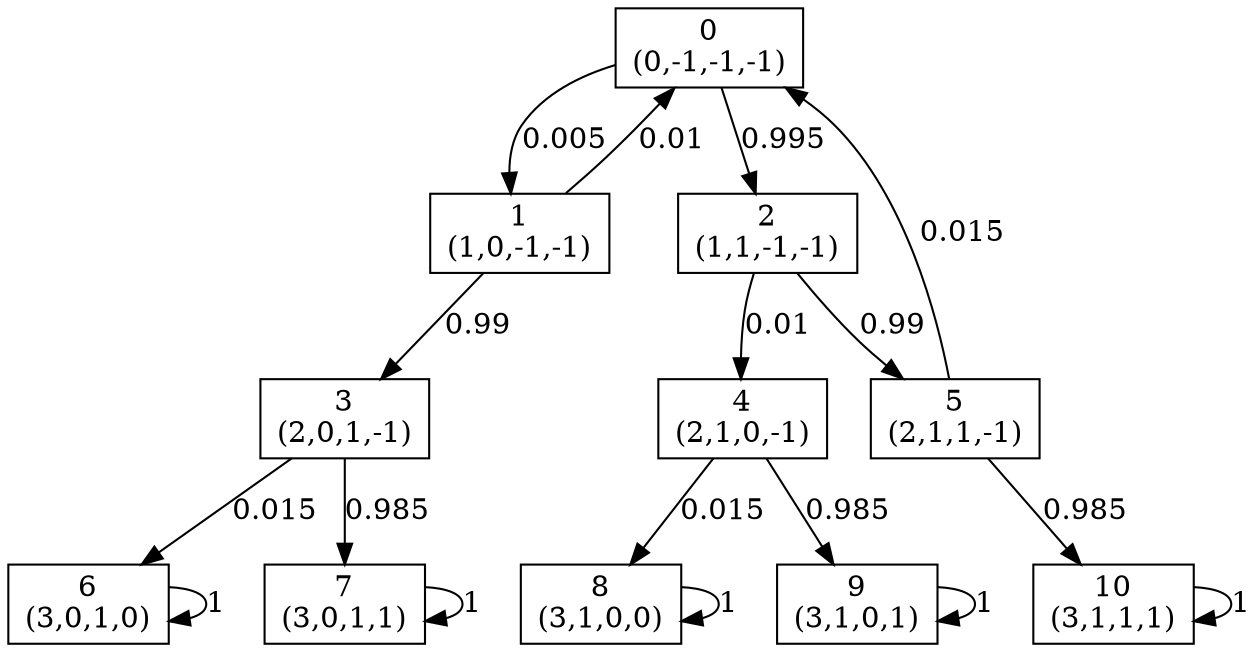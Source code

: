 digraph P {
node [shape=box];
0 -> 1 [ label="0.005" ];
0 -> 2 [ label="0.995" ];
1 -> 0 [ label="0.01" ];
1 -> 3 [ label="0.99" ];
2 -> 4 [ label="0.01" ];
2 -> 5 [ label="0.99" ];
3 -> 6 [ label="0.015" ];
3 -> 7 [ label="0.985" ];
4 -> 8 [ label="0.015" ];
4 -> 9 [ label="0.985" ];
5 -> 0 [ label="0.015" ];
5 -> 10 [ label="0.985" ];
6 -> 6 [ label="1" ];
7 -> 7 [ label="1" ];
8 -> 8 [ label="1" ];
9 -> 9 [ label="1" ];
10 -> 10 [ label="1" ];
0 [label="0\n(0,-1,-1,-1)"];
1 [label="1\n(1,0,-1,-1)"];
2 [label="2\n(1,1,-1,-1)"];
3 [label="3\n(2,0,1,-1)"];
4 [label="4\n(2,1,0,-1)"];
5 [label="5\n(2,1,1,-1)"];
6 [label="6\n(3,0,1,0)"];
7 [label="7\n(3,0,1,1)"];
8 [label="8\n(3,1,0,0)"];
9 [label="9\n(3,1,0,1)"];
10 [label="10\n(3,1,1,1)"];
}
